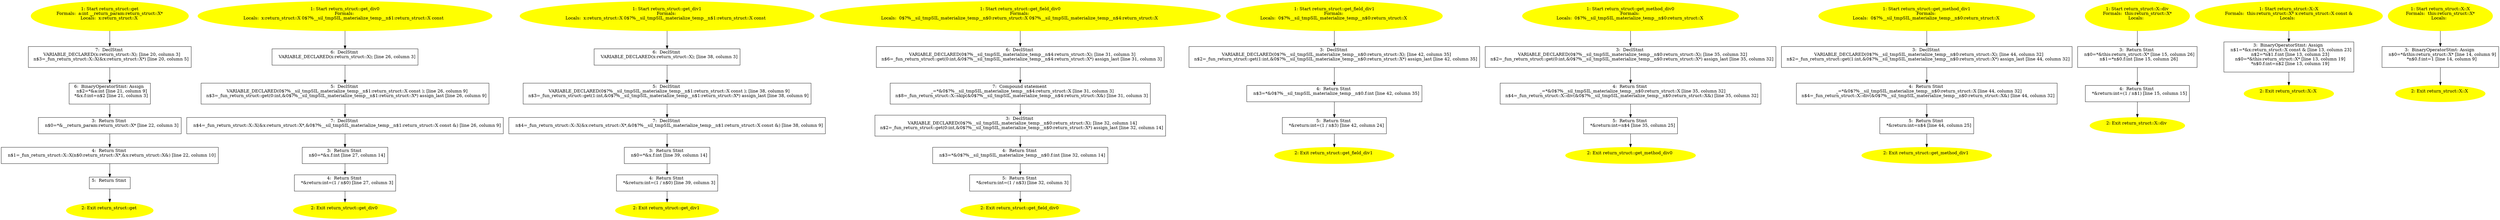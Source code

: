 /* @generated */
digraph cfg {
"get#return_struct(class return_st.86e6722206a41548_1" [label="1: Start return_struct::get\nFormals:  a:int __return_param:return_struct::X*\nLocals:  x:return_struct::X \n  " color=yellow style=filled]
	

	 "get#return_struct(class return_st.86e6722206a41548_1" -> "get#return_struct(class return_st.86e6722206a41548_7" ;
"get#return_struct(class return_st.86e6722206a41548_2" [label="2: Exit return_struct::get \n  " color=yellow style=filled]
	

"get#return_struct(class return_st.86e6722206a41548_3" [label="3:  Return Stmt \n   n$0=*&__return_param:return_struct::X* [line 22, column 3]\n " shape="box"]
	

	 "get#return_struct(class return_st.86e6722206a41548_3" -> "get#return_struct(class return_st.86e6722206a41548_4" ;
"get#return_struct(class return_st.86e6722206a41548_4" [label="4:  Return Stmt \n   n$1=_fun_return_struct::X::X(n$0:return_struct::X*,&x:return_struct::X&) [line 22, column 10]\n " shape="box"]
	

	 "get#return_struct(class return_st.86e6722206a41548_4" -> "get#return_struct(class return_st.86e6722206a41548_5" ;
"get#return_struct(class return_st.86e6722206a41548_5" [label="5:  Return Stmt \n  " shape="box"]
	

	 "get#return_struct(class return_st.86e6722206a41548_5" -> "get#return_struct(class return_st.86e6722206a41548_2" ;
"get#return_struct(class return_st.86e6722206a41548_6" [label="6:  BinaryOperatorStmt: Assign \n   n$2=*&a:int [line 21, column 9]\n  *&x.f:int=n$2 [line 21, column 3]\n " shape="box"]
	

	 "get#return_struct(class return_st.86e6722206a41548_6" -> "get#return_struct(class return_st.86e6722206a41548_3" ;
"get#return_struct(class return_st.86e6722206a41548_7" [label="7:  DeclStmt \n   VARIABLE_DECLARED(x:return_struct::X); [line 20, column 3]\n  n$3=_fun_return_struct::X::X(&x:return_struct::X*) [line 20, column 5]\n " shape="box"]
	

	 "get#return_struct(class return_st.86e6722206a41548_7" -> "get#return_struct(class return_st.86e6722206a41548_6" ;
"get_div0#return_struct#3543093399.0c3db3a444952aef_1" [label="1: Start return_struct::get_div0\nFormals: \nLocals:  x:return_struct::X 0$?%__sil_tmpSIL_materialize_temp__n$1:return_struct::X const  \n  " color=yellow style=filled]
	

	 "get_div0#return_struct#3543093399.0c3db3a444952aef_1" -> "get_div0#return_struct#3543093399.0c3db3a444952aef_6" ;
"get_div0#return_struct#3543093399.0c3db3a444952aef_2" [label="2: Exit return_struct::get_div0 \n  " color=yellow style=filled]
	

"get_div0#return_struct#3543093399.0c3db3a444952aef_3" [label="3:  Return Stmt \n   n$0=*&x.f:int [line 27, column 14]\n " shape="box"]
	

	 "get_div0#return_struct#3543093399.0c3db3a444952aef_3" -> "get_div0#return_struct#3543093399.0c3db3a444952aef_4" ;
"get_div0#return_struct#3543093399.0c3db3a444952aef_4" [label="4:  Return Stmt \n   *&return:int=(1 / n$0) [line 27, column 3]\n " shape="box"]
	

	 "get_div0#return_struct#3543093399.0c3db3a444952aef_4" -> "get_div0#return_struct#3543093399.0c3db3a444952aef_2" ;
"get_div0#return_struct#3543093399.0c3db3a444952aef_5" [label="5:  DeclStmt \n   VARIABLE_DECLARED(0$?%__sil_tmpSIL_materialize_temp__n$1:return_struct::X const ); [line 26, column 9]\n  n$3=_fun_return_struct::get(0:int,&0$?%__sil_tmpSIL_materialize_temp__n$1:return_struct::X*) assign_last [line 26, column 9]\n " shape="box"]
	

	 "get_div0#return_struct#3543093399.0c3db3a444952aef_5" -> "get_div0#return_struct#3543093399.0c3db3a444952aef_7" ;
"get_div0#return_struct#3543093399.0c3db3a444952aef_6" [label="6:  DeclStmt \n   VARIABLE_DECLARED(x:return_struct::X); [line 26, column 3]\n " shape="box"]
	

	 "get_div0#return_struct#3543093399.0c3db3a444952aef_6" -> "get_div0#return_struct#3543093399.0c3db3a444952aef_5" ;
"get_div0#return_struct#3543093399.0c3db3a444952aef_7" [label="7:  DeclStmt \n   n$4=_fun_return_struct::X::X(&x:return_struct::X*,&0$?%__sil_tmpSIL_materialize_temp__n$1:return_struct::X const &) [line 26, column 9]\n " shape="box"]
	

	 "get_div0#return_struct#3543093399.0c3db3a444952aef_7" -> "get_div0#return_struct#3543093399.0c3db3a444952aef_3" ;
"get_div1#return_struct#4287655186.dabfacf04a7d838f_1" [label="1: Start return_struct::get_div1\nFormals: \nLocals:  x:return_struct::X 0$?%__sil_tmpSIL_materialize_temp__n$1:return_struct::X const  \n  " color=yellow style=filled]
	

	 "get_div1#return_struct#4287655186.dabfacf04a7d838f_1" -> "get_div1#return_struct#4287655186.dabfacf04a7d838f_6" ;
"get_div1#return_struct#4287655186.dabfacf04a7d838f_2" [label="2: Exit return_struct::get_div1 \n  " color=yellow style=filled]
	

"get_div1#return_struct#4287655186.dabfacf04a7d838f_3" [label="3:  Return Stmt \n   n$0=*&x.f:int [line 39, column 14]\n " shape="box"]
	

	 "get_div1#return_struct#4287655186.dabfacf04a7d838f_3" -> "get_div1#return_struct#4287655186.dabfacf04a7d838f_4" ;
"get_div1#return_struct#4287655186.dabfacf04a7d838f_4" [label="4:  Return Stmt \n   *&return:int=(1 / n$0) [line 39, column 3]\n " shape="box"]
	

	 "get_div1#return_struct#4287655186.dabfacf04a7d838f_4" -> "get_div1#return_struct#4287655186.dabfacf04a7d838f_2" ;
"get_div1#return_struct#4287655186.dabfacf04a7d838f_5" [label="5:  DeclStmt \n   VARIABLE_DECLARED(0$?%__sil_tmpSIL_materialize_temp__n$1:return_struct::X const ); [line 38, column 9]\n  n$3=_fun_return_struct::get(1:int,&0$?%__sil_tmpSIL_materialize_temp__n$1:return_struct::X*) assign_last [line 38, column 9]\n " shape="box"]
	

	 "get_div1#return_struct#4287655186.dabfacf04a7d838f_5" -> "get_div1#return_struct#4287655186.dabfacf04a7d838f_7" ;
"get_div1#return_struct#4287655186.dabfacf04a7d838f_6" [label="6:  DeclStmt \n   VARIABLE_DECLARED(x:return_struct::X); [line 38, column 3]\n " shape="box"]
	

	 "get_div1#return_struct#4287655186.dabfacf04a7d838f_6" -> "get_div1#return_struct#4287655186.dabfacf04a7d838f_5" ;
"get_div1#return_struct#4287655186.dabfacf04a7d838f_7" [label="7:  DeclStmt \n   n$4=_fun_return_struct::X::X(&x:return_struct::X*,&0$?%__sil_tmpSIL_materialize_temp__n$1:return_struct::X const &) [line 38, column 9]\n " shape="box"]
	

	 "get_div1#return_struct#4287655186.dabfacf04a7d838f_7" -> "get_div1#return_struct#4287655186.dabfacf04a7d838f_3" ;
"get_field_div0#return_struct#5765.23dc82d8c29aaec2_1" [label="1: Start return_struct::get_field_div0\nFormals: \nLocals:  0$?%__sil_tmpSIL_materialize_temp__n$0:return_struct::X 0$?%__sil_tmpSIL_materialize_temp__n$4:return_struct::X \n  " color=yellow style=filled]
	

	 "get_field_div0#return_struct#5765.23dc82d8c29aaec2_1" -> "get_field_div0#return_struct#5765.23dc82d8c29aaec2_6" ;
"get_field_div0#return_struct#5765.23dc82d8c29aaec2_2" [label="2: Exit return_struct::get_field_div0 \n  " color=yellow style=filled]
	

"get_field_div0#return_struct#5765.23dc82d8c29aaec2_3" [label="3:  DeclStmt \n   VARIABLE_DECLARED(0$?%__sil_tmpSIL_materialize_temp__n$0:return_struct::X); [line 32, column 14]\n  n$2=_fun_return_struct::get(0:int,&0$?%__sil_tmpSIL_materialize_temp__n$0:return_struct::X*) assign_last [line 32, column 14]\n " shape="box"]
	

	 "get_field_div0#return_struct#5765.23dc82d8c29aaec2_3" -> "get_field_div0#return_struct#5765.23dc82d8c29aaec2_4" ;
"get_field_div0#return_struct#5765.23dc82d8c29aaec2_4" [label="4:  Return Stmt \n   n$3=*&0$?%__sil_tmpSIL_materialize_temp__n$0.f:int [line 32, column 14]\n " shape="box"]
	

	 "get_field_div0#return_struct#5765.23dc82d8c29aaec2_4" -> "get_field_div0#return_struct#5765.23dc82d8c29aaec2_5" ;
"get_field_div0#return_struct#5765.23dc82d8c29aaec2_5" [label="5:  Return Stmt \n   *&return:int=(1 / n$3) [line 32, column 3]\n " shape="box"]
	

	 "get_field_div0#return_struct#5765.23dc82d8c29aaec2_5" -> "get_field_div0#return_struct#5765.23dc82d8c29aaec2_2" ;
"get_field_div0#return_struct#5765.23dc82d8c29aaec2_6" [label="6:  DeclStmt \n   VARIABLE_DECLARED(0$?%__sil_tmpSIL_materialize_temp__n$4:return_struct::X); [line 31, column 3]\n  n$6=_fun_return_struct::get(0:int,&0$?%__sil_tmpSIL_materialize_temp__n$4:return_struct::X*) assign_last [line 31, column 3]\n " shape="box"]
	

	 "get_field_div0#return_struct#5765.23dc82d8c29aaec2_6" -> "get_field_div0#return_struct#5765.23dc82d8c29aaec2_7" ;
"get_field_div0#return_struct#5765.23dc82d8c29aaec2_7" [label="7:  Compound statement \n   _=*&0$?%__sil_tmpSIL_materialize_temp__n$4:return_struct::X [line 31, column 3]\n  n$8=_fun_return_struct::X::skip(&0$?%__sil_tmpSIL_materialize_temp__n$4:return_struct::X&) [line 31, column 3]\n " shape="box"]
	

	 "get_field_div0#return_struct#5765.23dc82d8c29aaec2_7" -> "get_field_div0#return_struct#5765.23dc82d8c29aaec2_3" ;
"get_field_div1#return_struct#6265.8e009a5c61cd6a73_1" [label="1: Start return_struct::get_field_div1\nFormals: \nLocals:  0$?%__sil_tmpSIL_materialize_temp__n$0:return_struct::X \n  " color=yellow style=filled]
	

	 "get_field_div1#return_struct#6265.8e009a5c61cd6a73_1" -> "get_field_div1#return_struct#6265.8e009a5c61cd6a73_3" ;
"get_field_div1#return_struct#6265.8e009a5c61cd6a73_2" [label="2: Exit return_struct::get_field_div1 \n  " color=yellow style=filled]
	

"get_field_div1#return_struct#6265.8e009a5c61cd6a73_3" [label="3:  DeclStmt \n   VARIABLE_DECLARED(0$?%__sil_tmpSIL_materialize_temp__n$0:return_struct::X); [line 42, column 35]\n  n$2=_fun_return_struct::get(1:int,&0$?%__sil_tmpSIL_materialize_temp__n$0:return_struct::X*) assign_last [line 42, column 35]\n " shape="box"]
	

	 "get_field_div1#return_struct#6265.8e009a5c61cd6a73_3" -> "get_field_div1#return_struct#6265.8e009a5c61cd6a73_4" ;
"get_field_div1#return_struct#6265.8e009a5c61cd6a73_4" [label="4:  Return Stmt \n   n$3=*&0$?%__sil_tmpSIL_materialize_temp__n$0.f:int [line 42, column 35]\n " shape="box"]
	

	 "get_field_div1#return_struct#6265.8e009a5c61cd6a73_4" -> "get_field_div1#return_struct#6265.8e009a5c61cd6a73_5" ;
"get_field_div1#return_struct#6265.8e009a5c61cd6a73_5" [label="5:  Return Stmt \n   *&return:int=(1 / n$3) [line 42, column 24]\n " shape="box"]
	

	 "get_field_div1#return_struct#6265.8e009a5c61cd6a73_5" -> "get_field_div1#return_struct#6265.8e009a5c61cd6a73_2" ;
"get_method_div0#return_struct#103.1e897486d64ba4a9_1" [label="1: Start return_struct::get_method_div0\nFormals: \nLocals:  0$?%__sil_tmpSIL_materialize_temp__n$0:return_struct::X \n  " color=yellow style=filled]
	

	 "get_method_div0#return_struct#103.1e897486d64ba4a9_1" -> "get_method_div0#return_struct#103.1e897486d64ba4a9_3" ;
"get_method_div0#return_struct#103.1e897486d64ba4a9_2" [label="2: Exit return_struct::get_method_div0 \n  " color=yellow style=filled]
	

"get_method_div0#return_struct#103.1e897486d64ba4a9_3" [label="3:  DeclStmt \n   VARIABLE_DECLARED(0$?%__sil_tmpSIL_materialize_temp__n$0:return_struct::X); [line 35, column 32]\n  n$2=_fun_return_struct::get(0:int,&0$?%__sil_tmpSIL_materialize_temp__n$0:return_struct::X*) assign_last [line 35, column 32]\n " shape="box"]
	

	 "get_method_div0#return_struct#103.1e897486d64ba4a9_3" -> "get_method_div0#return_struct#103.1e897486d64ba4a9_4" ;
"get_method_div0#return_struct#103.1e897486d64ba4a9_4" [label="4:  Return Stmt \n   _=*&0$?%__sil_tmpSIL_materialize_temp__n$0:return_struct::X [line 35, column 32]\n  n$4=_fun_return_struct::X::div(&0$?%__sil_tmpSIL_materialize_temp__n$0:return_struct::X&) [line 35, column 32]\n " shape="box"]
	

	 "get_method_div0#return_struct#103.1e897486d64ba4a9_4" -> "get_method_div0#return_struct#103.1e897486d64ba4a9_5" ;
"get_method_div0#return_struct#103.1e897486d64ba4a9_5" [label="5:  Return Stmt \n   *&return:int=n$4 [line 35, column 25]\n " shape="box"]
	

	 "get_method_div0#return_struct#103.1e897486d64ba4a9_5" -> "get_method_div0#return_struct#103.1e897486d64ba4a9_2" ;
"get_method_div1#return_struct#152.816387a0cceab2d8_1" [label="1: Start return_struct::get_method_div1\nFormals: \nLocals:  0$?%__sil_tmpSIL_materialize_temp__n$0:return_struct::X \n  " color=yellow style=filled]
	

	 "get_method_div1#return_struct#152.816387a0cceab2d8_1" -> "get_method_div1#return_struct#152.816387a0cceab2d8_3" ;
"get_method_div1#return_struct#152.816387a0cceab2d8_2" [label="2: Exit return_struct::get_method_div1 \n  " color=yellow style=filled]
	

"get_method_div1#return_struct#152.816387a0cceab2d8_3" [label="3:  DeclStmt \n   VARIABLE_DECLARED(0$?%__sil_tmpSIL_materialize_temp__n$0:return_struct::X); [line 44, column 32]\n  n$2=_fun_return_struct::get(1:int,&0$?%__sil_tmpSIL_materialize_temp__n$0:return_struct::X*) assign_last [line 44, column 32]\n " shape="box"]
	

	 "get_method_div1#return_struct#152.816387a0cceab2d8_3" -> "get_method_div1#return_struct#152.816387a0cceab2d8_4" ;
"get_method_div1#return_struct#152.816387a0cceab2d8_4" [label="4:  Return Stmt \n   _=*&0$?%__sil_tmpSIL_materialize_temp__n$0:return_struct::X [line 44, column 32]\n  n$4=_fun_return_struct::X::div(&0$?%__sil_tmpSIL_materialize_temp__n$0:return_struct::X&) [line 44, column 32]\n " shape="box"]
	

	 "get_method_div1#return_struct#152.816387a0cceab2d8_4" -> "get_method_div1#return_struct#152.816387a0cceab2d8_5" ;
"get_method_div1#return_struct#152.816387a0cceab2d8_5" [label="5:  Return Stmt \n   *&return:int=n$4 [line 44, column 25]\n " shape="box"]
	

	 "get_method_div1#return_struct#152.816387a0cceab2d8_5" -> "get_method_div1#return_struct#152.816387a0cceab2d8_2" ;
"div#X#return_struct#(907390291875.5ec34a4946de2226_1" [label="1: Start return_struct::X::div\nFormals:  this:return_struct::X*\nLocals:  \n  " color=yellow style=filled]
	

	 "div#X#return_struct#(907390291875.5ec34a4946de2226_1" -> "div#X#return_struct#(907390291875.5ec34a4946de2226_3" ;
"div#X#return_struct#(907390291875.5ec34a4946de2226_2" [label="2: Exit return_struct::X::div \n  " color=yellow style=filled]
	

"div#X#return_struct#(907390291875.5ec34a4946de2226_3" [label="3:  Return Stmt \n   n$0=*&this:return_struct::X* [line 15, column 26]\n  n$1=*n$0.f:int [line 15, column 26]\n " shape="box"]
	

	 "div#X#return_struct#(907390291875.5ec34a4946de2226_3" -> "div#X#return_struct#(907390291875.5ec34a4946de2226_4" ;
"div#X#return_struct#(907390291875.5ec34a4946de2226_4" [label="4:  Return Stmt \n   *&return:int=(1 / n$1) [line 15, column 15]\n " shape="box"]
	

	 "div#X#return_struct#(907390291875.5ec34a4946de2226_4" -> "div#X#return_struct#(907390291875.5ec34a4946de2226_2" ;
"X#X#return_struct#{11996548542918.5f283169cbccf622_1" [label="1: Start return_struct::X::X\nFormals:  this:return_struct::X* x:return_struct::X const &\nLocals:  \n  " color=yellow style=filled]
	

	 "X#X#return_struct#{11996548542918.5f283169cbccf622_1" -> "X#X#return_struct#{11996548542918.5f283169cbccf622_3" ;
"X#X#return_struct#{11996548542918.5f283169cbccf622_2" [label="2: Exit return_struct::X::X \n  " color=yellow style=filled]
	

"X#X#return_struct#{11996548542918.5f283169cbccf622_3" [label="3:  BinaryOperatorStmt: Assign \n   n$1=*&x:return_struct::X const & [line 13, column 23]\n  n$2=*n$1.f:int [line 13, column 23]\n  n$0=*&this:return_struct::X* [line 13, column 19]\n  *n$0.f:int=n$2 [line 13, column 19]\n " shape="box"]
	

	 "X#X#return_struct#{11996548542918.5f283169cbccf622_3" -> "X#X#return_struct#{11996548542918.5f283169cbccf622_2" ;
"X#X#return_struct#{15110155151743.acca57c4764b815f_1" [label="1: Start return_struct::X::X\nFormals:  this:return_struct::X*\nLocals:  \n  " color=yellow style=filled]
	

	 "X#X#return_struct#{15110155151743.acca57c4764b815f_1" -> "X#X#return_struct#{15110155151743.acca57c4764b815f_3" ;
"X#X#return_struct#{15110155151743.acca57c4764b815f_2" [label="2: Exit return_struct::X::X \n  " color=yellow style=filled]
	

"X#X#return_struct#{15110155151743.acca57c4764b815f_3" [label="3:  BinaryOperatorStmt: Assign \n   n$0=*&this:return_struct::X* [line 14, column 9]\n  *n$0.f:int=1 [line 14, column 9]\n " shape="box"]
	

	 "X#X#return_struct#{15110155151743.acca57c4764b815f_3" -> "X#X#return_struct#{15110155151743.acca57c4764b815f_2" ;
}
